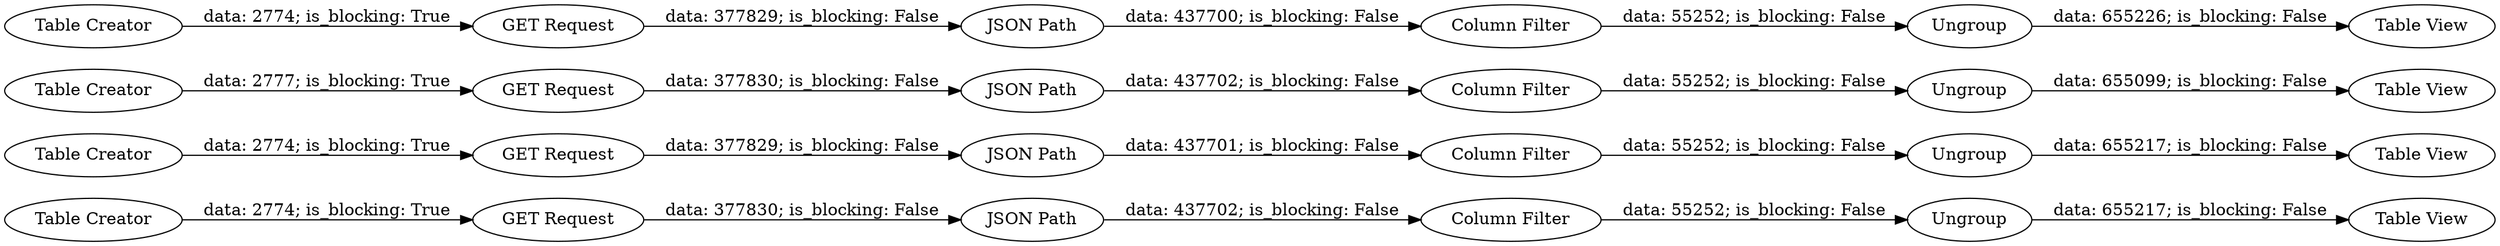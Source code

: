 digraph {
	"6049310931153714733_56" [label="Column Filter"]
	"6049310931153714733_57" [label=Ungroup]
	"6049310931153714733_64" [label="GET Request"]
	"6049310931153714733_63" [label="Table Creator"]
	"6049310931153714733_70" [label="GET Request"]
	"6049310931153714733_72" [label="Column Filter"]
	"6049310931153714733_62" [label="Table View"]
	"6049310931153714733_60" [label="GET Request"]
	"6049310931153714733_51" [label=Ungroup]
	"6049310931153714733_50" [label="Column Filter"]
	"6049310931153714733_65" [label="JSON Path"]
	"6049310931153714733_58" [label="Table View"]
	"6049310931153714733_53" [label="Table Creator"]
	"6049310931153714733_73" [label=Ungroup]
	"6049310931153714733_68" [label="Table View"]
	"6049310931153714733_67" [label=Ungroup]
	"6049310931153714733_54" [label="GET Request"]
	"6049310931153714733_69" [label="Table Creator"]
	"6049310931153714733_61" [label="JSON Path"]
	"6049310931153714733_71" [label="JSON Path"]
	"6049310931153714733_59" [label="Table Creator"]
	"6049310931153714733_55" [label="JSON Path"]
	"6049310931153714733_52" [label="Table View"]
	"6049310931153714733_66" [label="Column Filter"]
	"6049310931153714733_53" -> "6049310931153714733_54" [label="data: 2774; is_blocking: True"]
	"6049310931153714733_67" -> "6049310931153714733_62" [label="data: 655217; is_blocking: False"]
	"6049310931153714733_72" -> "6049310931153714733_73" [label="data: 55252; is_blocking: False"]
	"6049310931153714733_54" -> "6049310931153714733_55" [label="data: 377829; is_blocking: False"]
	"6049310931153714733_60" -> "6049310931153714733_61" [label="data: 377830; is_blocking: False"]
	"6049310931153714733_66" -> "6049310931153714733_67" [label="data: 55252; is_blocking: False"]
	"6049310931153714733_61" -> "6049310931153714733_56" [label="data: 437702; is_blocking: False"]
	"6049310931153714733_65" -> "6049310931153714733_66" [label="data: 437701; is_blocking: False"]
	"6049310931153714733_71" -> "6049310931153714733_72" [label="data: 437702; is_blocking: False"]
	"6049310931153714733_69" -> "6049310931153714733_70" [label="data: 2777; is_blocking: True"]
	"6049310931153714733_59" -> "6049310931153714733_60" [label="data: 2774; is_blocking: True"]
	"6049310931153714733_70" -> "6049310931153714733_71" [label="data: 377830; is_blocking: False"]
	"6049310931153714733_55" -> "6049310931153714733_50" [label="data: 437700; is_blocking: False"]
	"6049310931153714733_51" -> "6049310931153714733_52" [label="data: 655226; is_blocking: False"]
	"6049310931153714733_64" -> "6049310931153714733_65" [label="data: 377829; is_blocking: False"]
	"6049310931153714733_56" -> "6049310931153714733_57" [label="data: 55252; is_blocking: False"]
	"6049310931153714733_73" -> "6049310931153714733_68" [label="data: 655099; is_blocking: False"]
	"6049310931153714733_50" -> "6049310931153714733_51" [label="data: 55252; is_blocking: False"]
	"6049310931153714733_63" -> "6049310931153714733_64" [label="data: 2774; is_blocking: True"]
	"6049310931153714733_57" -> "6049310931153714733_58" [label="data: 655217; is_blocking: False"]
	rankdir=LR
}

